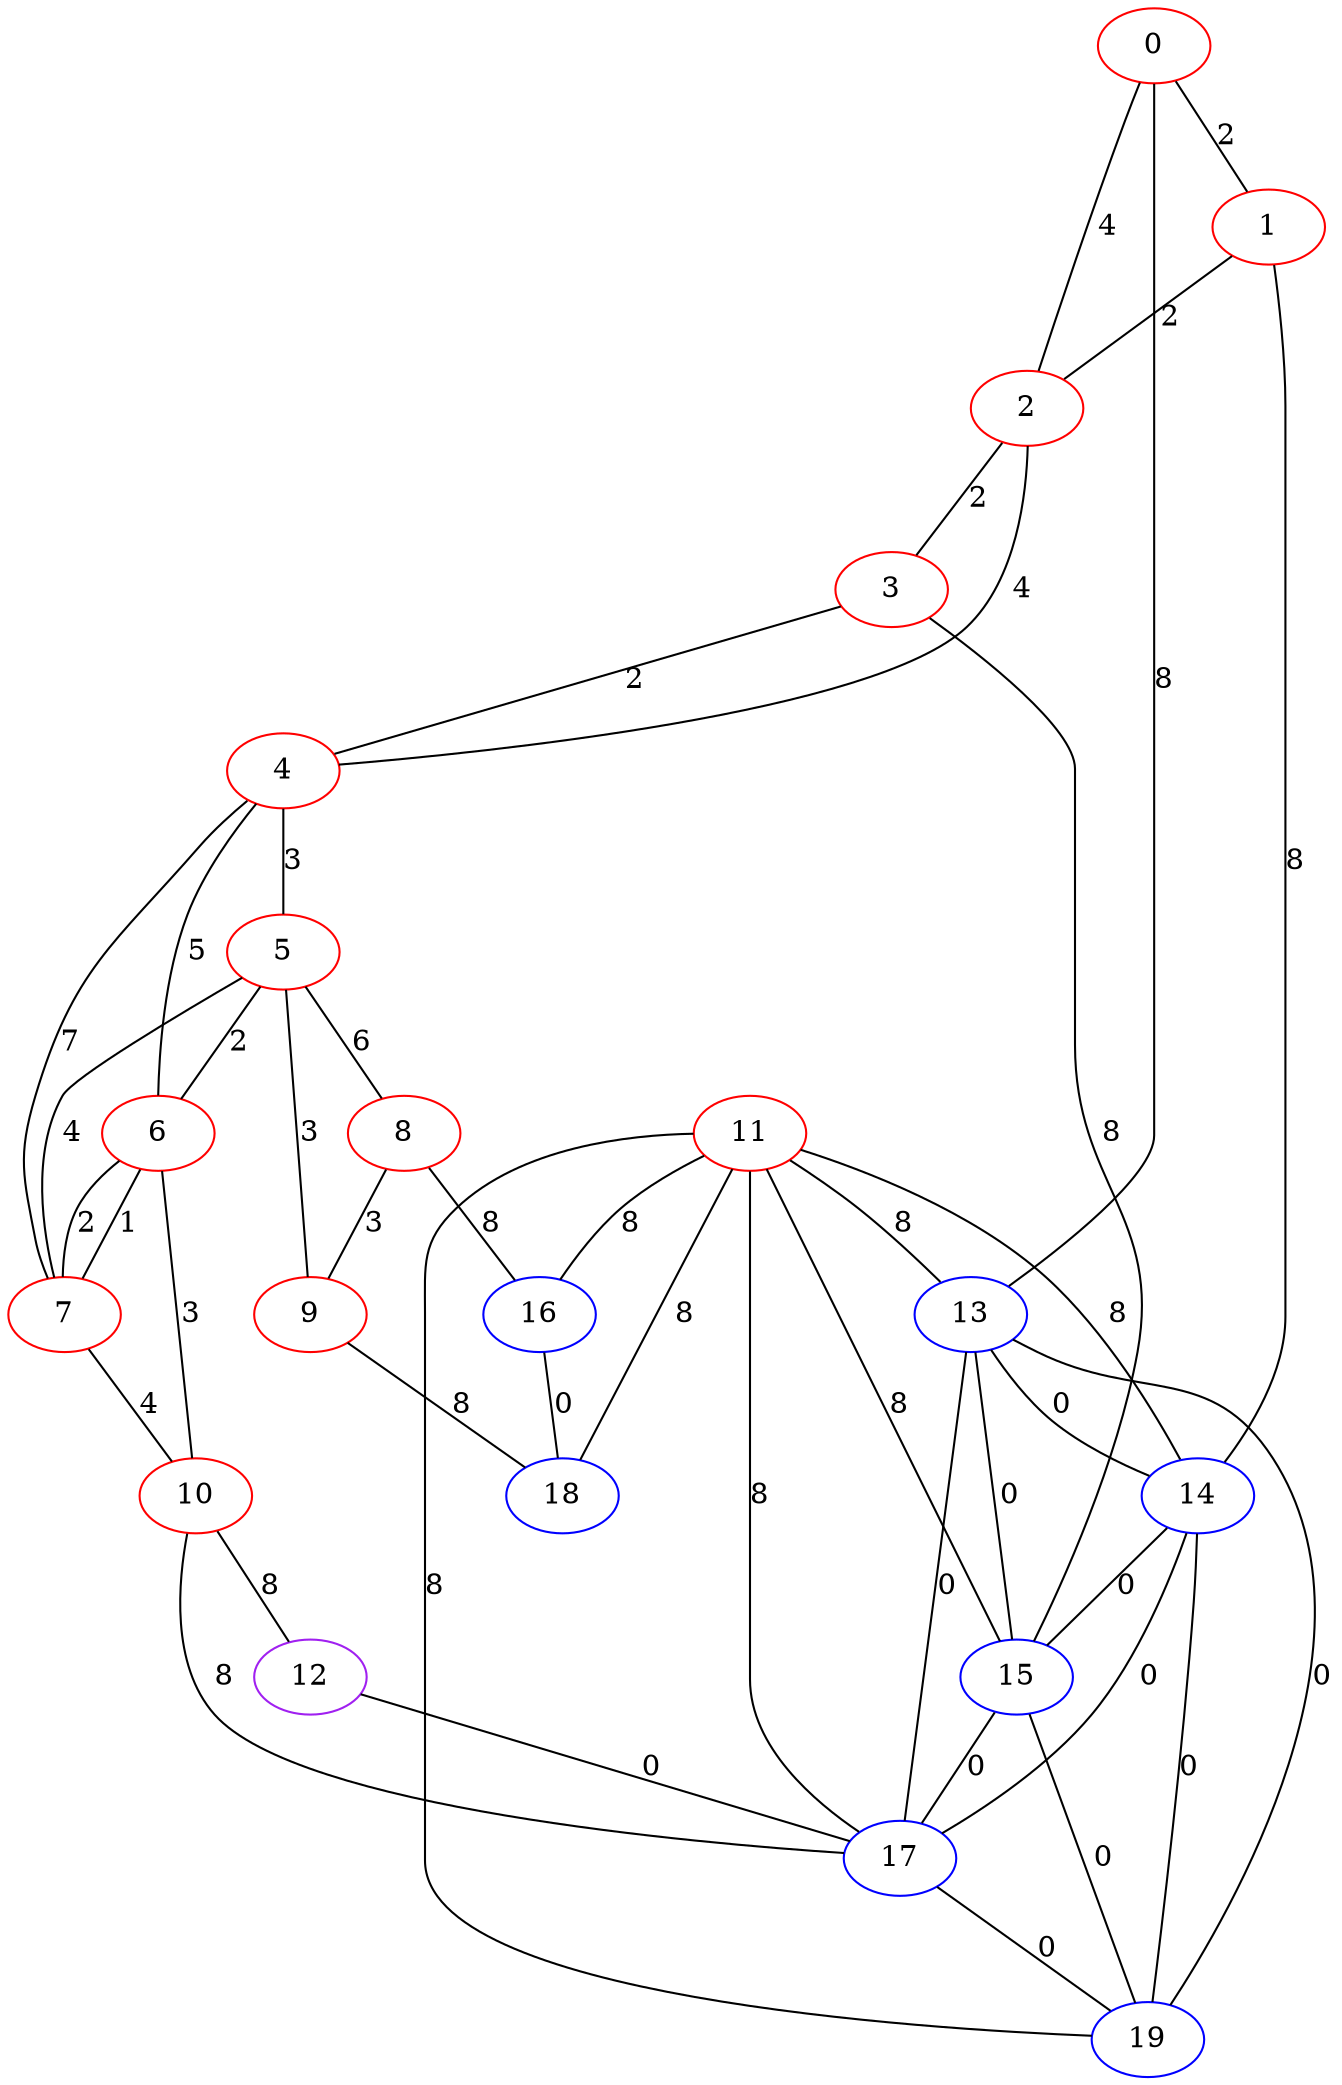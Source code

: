 graph "" {
0 [color=red, weight=1];
1 [color=red, weight=1];
2 [color=red, weight=1];
3 [color=red, weight=1];
4 [color=red, weight=1];
5 [color=red, weight=1];
6 [color=red, weight=1];
7 [color=red, weight=1];
8 [color=red, weight=1];
9 [color=red, weight=1];
10 [color=red, weight=1];
11 [color=red, weight=1];
12 [color=purple, weight=4];
13 [color=blue, weight=3];
14 [color=blue, weight=3];
15 [color=blue, weight=3];
16 [color=blue, weight=3];
17 [color=blue, weight=3];
18 [color=blue, weight=3];
19 [color=blue, weight=3];
0 -- 1  [key=0, label=2];
0 -- 2  [key=0, label=4];
0 -- 13  [key=0, label=8];
1 -- 2  [key=0, label=2];
1 -- 14  [key=0, label=8];
2 -- 3  [key=0, label=2];
2 -- 4  [key=0, label=4];
3 -- 4  [key=0, label=2];
3 -- 15  [key=0, label=8];
4 -- 5  [key=0, label=3];
4 -- 6  [key=0, label=5];
4 -- 7  [key=0, label=7];
5 -- 8  [key=0, label=6];
5 -- 9  [key=0, label=3];
5 -- 6  [key=0, label=2];
5 -- 7  [key=0, label=4];
6 -- 10  [key=0, label=3];
6 -- 7  [key=0, label=2];
6 -- 7  [key=1, label=1];
7 -- 10  [key=0, label=4];
8 -- 16  [key=0, label=8];
8 -- 9  [key=0, label=3];
9 -- 18  [key=0, label=8];
10 -- 17  [key=0, label=8];
10 -- 12  [key=0, label=8];
11 -- 13  [key=0, label=8];
11 -- 14  [key=0, label=8];
11 -- 15  [key=0, label=8];
11 -- 16  [key=0, label=8];
11 -- 17  [key=0, label=8];
11 -- 18  [key=0, label=8];
11 -- 19  [key=0, label=8];
12 -- 17  [key=0, label=0];
13 -- 14  [key=0, label=0];
13 -- 15  [key=0, label=0];
13 -- 17  [key=0, label=0];
13 -- 19  [key=0, label=0];
14 -- 15  [key=0, label=0];
14 -- 17  [key=0, label=0];
14 -- 19  [key=0, label=0];
15 -- 17  [key=0, label=0];
15 -- 19  [key=0, label=0];
16 -- 18  [key=0, label=0];
17 -- 19  [key=0, label=0];
}

